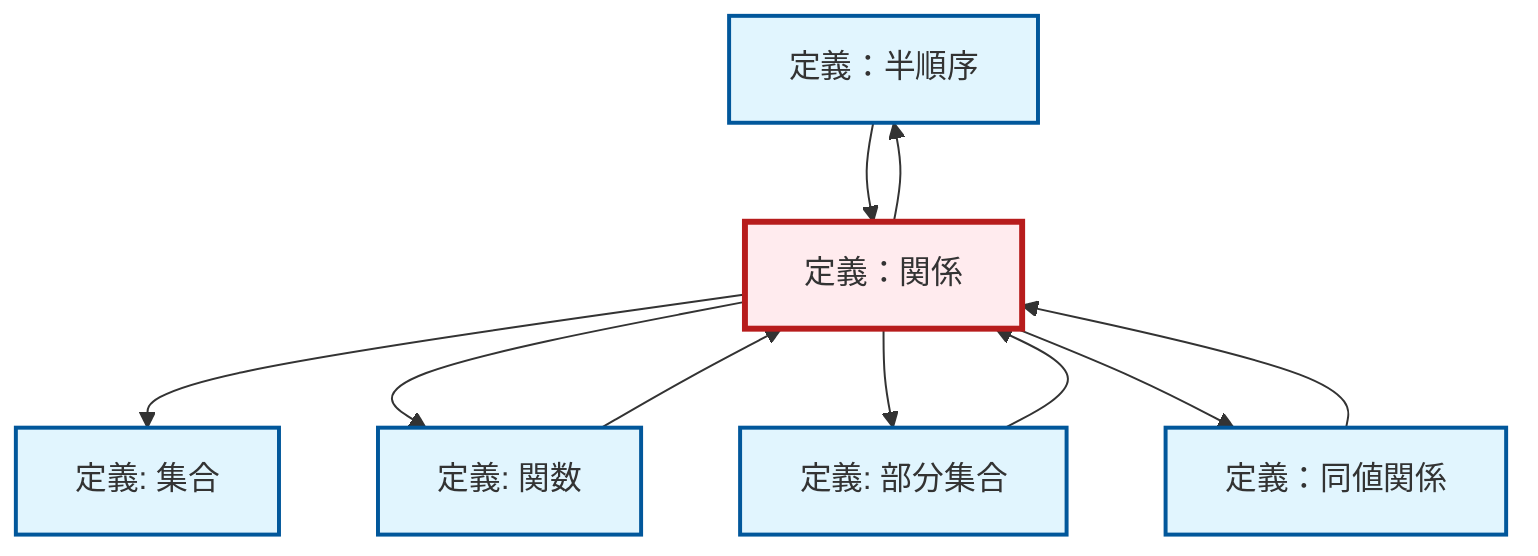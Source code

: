 graph TD
    classDef definition fill:#e1f5fe,stroke:#01579b,stroke-width:2px
    classDef theorem fill:#f3e5f5,stroke:#4a148c,stroke-width:2px
    classDef axiom fill:#fff3e0,stroke:#e65100,stroke-width:2px
    classDef example fill:#e8f5e9,stroke:#1b5e20,stroke-width:2px
    classDef current fill:#ffebee,stroke:#b71c1c,stroke-width:3px
    def-partial-order["定義：半順序"]:::definition
    def-function["定義: 関数"]:::definition
    def-relation["定義：関係"]:::definition
    def-equivalence-relation["定義：同値関係"]:::definition
    def-set["定義: 集合"]:::definition
    def-subset["定義: 部分集合"]:::definition
    def-function --> def-relation
    def-relation --> def-partial-order
    def-relation --> def-set
    def-subset --> def-relation
    def-relation --> def-function
    def-relation --> def-subset
    def-relation --> def-equivalence-relation
    def-partial-order --> def-relation
    def-equivalence-relation --> def-relation
    class def-relation current